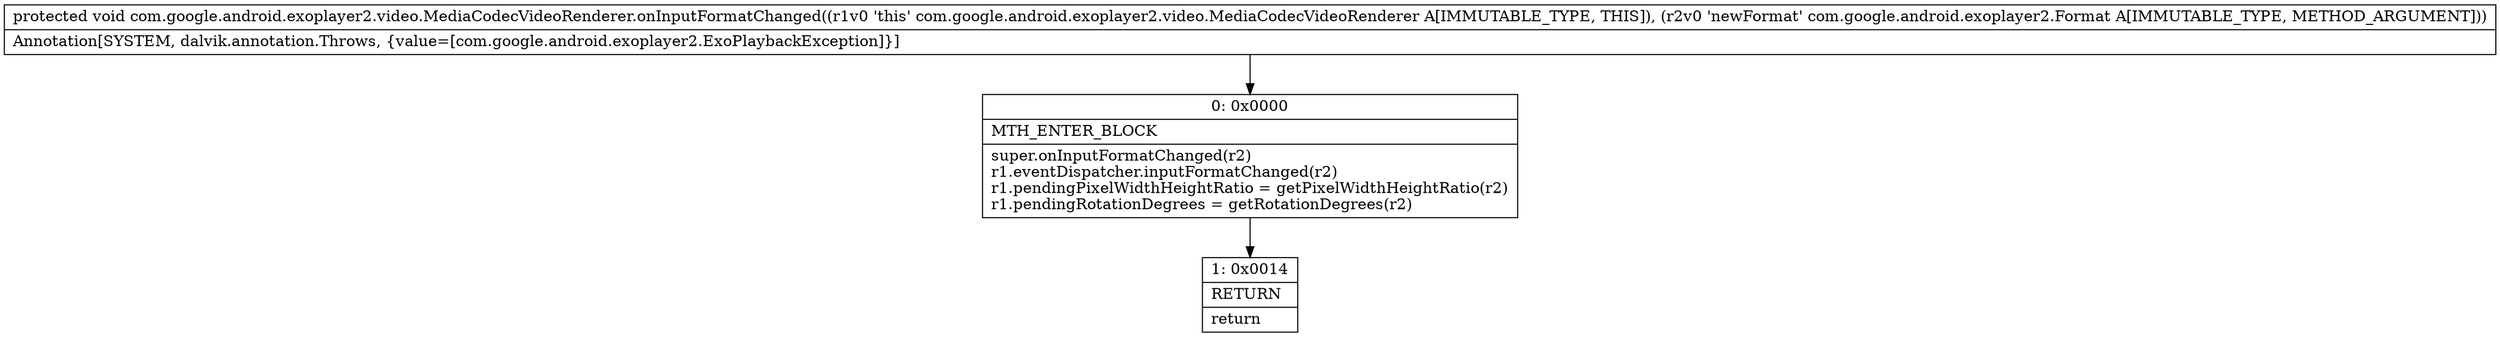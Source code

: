 digraph "CFG forcom.google.android.exoplayer2.video.MediaCodecVideoRenderer.onInputFormatChanged(Lcom\/google\/android\/exoplayer2\/Format;)V" {
Node_0 [shape=record,label="{0\:\ 0x0000|MTH_ENTER_BLOCK\l|super.onInputFormatChanged(r2)\lr1.eventDispatcher.inputFormatChanged(r2)\lr1.pendingPixelWidthHeightRatio = getPixelWidthHeightRatio(r2)\lr1.pendingRotationDegrees = getRotationDegrees(r2)\l}"];
Node_1 [shape=record,label="{1\:\ 0x0014|RETURN\l|return\l}"];
MethodNode[shape=record,label="{protected void com.google.android.exoplayer2.video.MediaCodecVideoRenderer.onInputFormatChanged((r1v0 'this' com.google.android.exoplayer2.video.MediaCodecVideoRenderer A[IMMUTABLE_TYPE, THIS]), (r2v0 'newFormat' com.google.android.exoplayer2.Format A[IMMUTABLE_TYPE, METHOD_ARGUMENT]))  | Annotation[SYSTEM, dalvik.annotation.Throws, \{value=[com.google.android.exoplayer2.ExoPlaybackException]\}]\l}"];
MethodNode -> Node_0;
Node_0 -> Node_1;
}

